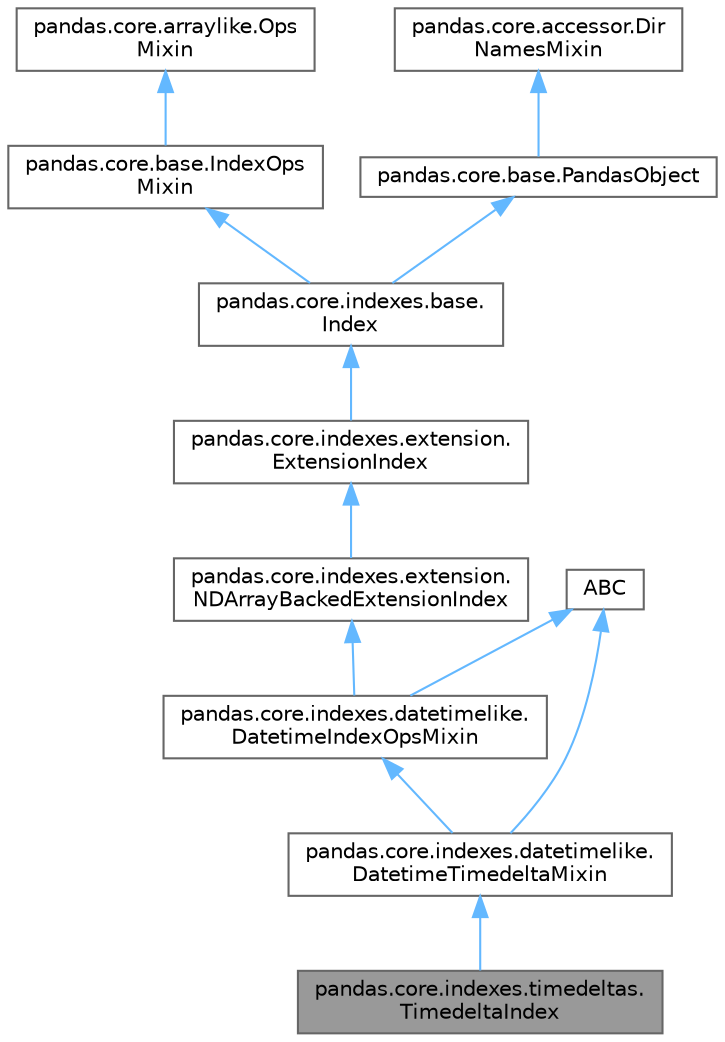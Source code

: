digraph "pandas.core.indexes.timedeltas.TimedeltaIndex"
{
 // LATEX_PDF_SIZE
  bgcolor="transparent";
  edge [fontname=Helvetica,fontsize=10,labelfontname=Helvetica,labelfontsize=10];
  node [fontname=Helvetica,fontsize=10,shape=box,height=0.2,width=0.4];
  Node1 [id="Node000001",label="pandas.core.indexes.timedeltas.\lTimedeltaIndex",height=0.2,width=0.4,color="gray40", fillcolor="grey60", style="filled", fontcolor="black",tooltip=" "];
  Node2 -> Node1 [id="edge12_Node000001_Node000002",dir="back",color="steelblue1",style="solid",tooltip=" "];
  Node2 [id="Node000002",label="pandas.core.indexes.datetimelike.\lDatetimeTimedeltaMixin",height=0.2,width=0.4,color="gray40", fillcolor="white", style="filled",URL="$classpandas_1_1core_1_1indexes_1_1datetimelike_1_1DatetimeTimedeltaMixin.html",tooltip=" "];
  Node3 -> Node2 [id="edge13_Node000002_Node000003",dir="back",color="steelblue1",style="solid",tooltip=" "];
  Node3 [id="Node000003",label="pandas.core.indexes.datetimelike.\lDatetimeIndexOpsMixin",height=0.2,width=0.4,color="gray40", fillcolor="white", style="filled",URL="$classpandas_1_1core_1_1indexes_1_1datetimelike_1_1DatetimeIndexOpsMixin.html",tooltip=" "];
  Node4 -> Node3 [id="edge14_Node000003_Node000004",dir="back",color="steelblue1",style="solid",tooltip=" "];
  Node4 [id="Node000004",label="pandas.core.indexes.extension.\lNDArrayBackedExtensionIndex",height=0.2,width=0.4,color="gray40", fillcolor="white", style="filled",URL="$classpandas_1_1core_1_1indexes_1_1extension_1_1NDArrayBackedExtensionIndex.html",tooltip=" "];
  Node5 -> Node4 [id="edge15_Node000004_Node000005",dir="back",color="steelblue1",style="solid",tooltip=" "];
  Node5 [id="Node000005",label="pandas.core.indexes.extension.\lExtensionIndex",height=0.2,width=0.4,color="gray40", fillcolor="white", style="filled",URL="$classpandas_1_1core_1_1indexes_1_1extension_1_1ExtensionIndex.html",tooltip=" "];
  Node6 -> Node5 [id="edge16_Node000005_Node000006",dir="back",color="steelblue1",style="solid",tooltip=" "];
  Node6 [id="Node000006",label="pandas.core.indexes.base.\lIndex",height=0.2,width=0.4,color="gray40", fillcolor="white", style="filled",URL="$classpandas_1_1core_1_1indexes_1_1base_1_1Index.html",tooltip=" "];
  Node7 -> Node6 [id="edge17_Node000006_Node000007",dir="back",color="steelblue1",style="solid",tooltip=" "];
  Node7 [id="Node000007",label="pandas.core.base.IndexOps\lMixin",height=0.2,width=0.4,color="gray40", fillcolor="white", style="filled",URL="$classpandas_1_1core_1_1base_1_1IndexOpsMixin.html",tooltip=" "];
  Node8 -> Node7 [id="edge18_Node000007_Node000008",dir="back",color="steelblue1",style="solid",tooltip=" "];
  Node8 [id="Node000008",label="pandas.core.arraylike.Ops\lMixin",height=0.2,width=0.4,color="gray40", fillcolor="white", style="filled",URL="$classpandas_1_1core_1_1arraylike_1_1OpsMixin.html",tooltip=" "];
  Node9 -> Node6 [id="edge19_Node000006_Node000009",dir="back",color="steelblue1",style="solid",tooltip=" "];
  Node9 [id="Node000009",label="pandas.core.base.PandasObject",height=0.2,width=0.4,color="gray40", fillcolor="white", style="filled",URL="$classpandas_1_1core_1_1base_1_1PandasObject.html",tooltip=" "];
  Node10 -> Node9 [id="edge20_Node000009_Node000010",dir="back",color="steelblue1",style="solid",tooltip=" "];
  Node10 [id="Node000010",label="pandas.core.accessor.Dir\lNamesMixin",height=0.2,width=0.4,color="gray40", fillcolor="white", style="filled",URL="$classpandas_1_1core_1_1accessor_1_1DirNamesMixin.html",tooltip=" "];
  Node11 -> Node3 [id="edge21_Node000003_Node000011",dir="back",color="steelblue1",style="solid",tooltip=" "];
  Node11 [id="Node000011",label="ABC",height=0.2,width=0.4,color="gray40", fillcolor="white", style="filled",tooltip=" "];
  Node11 -> Node2 [id="edge22_Node000002_Node000011",dir="back",color="steelblue1",style="solid",tooltip=" "];
}
